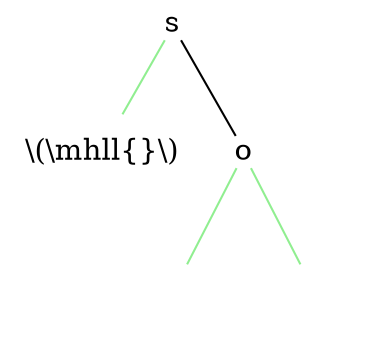 graph {
	size="4,4"
	0 [label=s shape=plain]
	1 [label="\\(\\mhll{}\\)" shape=none]
	0 -- 1 [color=lightgreen]
	2 [label=o shape=plain]
	0 -- 2
	3 [label="" shape=none]
	2 -- 3 [color=lightgreen]
	4 [label="" shape=none]
	2 -- 4 [color=lightgreen]
}
